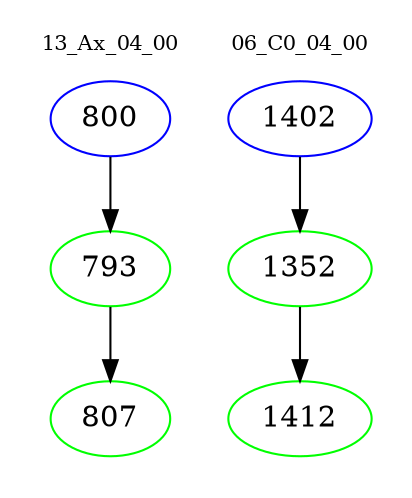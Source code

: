 digraph{
subgraph cluster_0 {
color = white
label = "13_Ax_04_00";
fontsize=10;
T0_800 [label="800", color="blue"]
T0_800 -> T0_793 [color="black"]
T0_793 [label="793", color="green"]
T0_793 -> T0_807 [color="black"]
T0_807 [label="807", color="green"]
}
subgraph cluster_1 {
color = white
label = "06_C0_04_00";
fontsize=10;
T1_1402 [label="1402", color="blue"]
T1_1402 -> T1_1352 [color="black"]
T1_1352 [label="1352", color="green"]
T1_1352 -> T1_1412 [color="black"]
T1_1412 [label="1412", color="green"]
}
}
